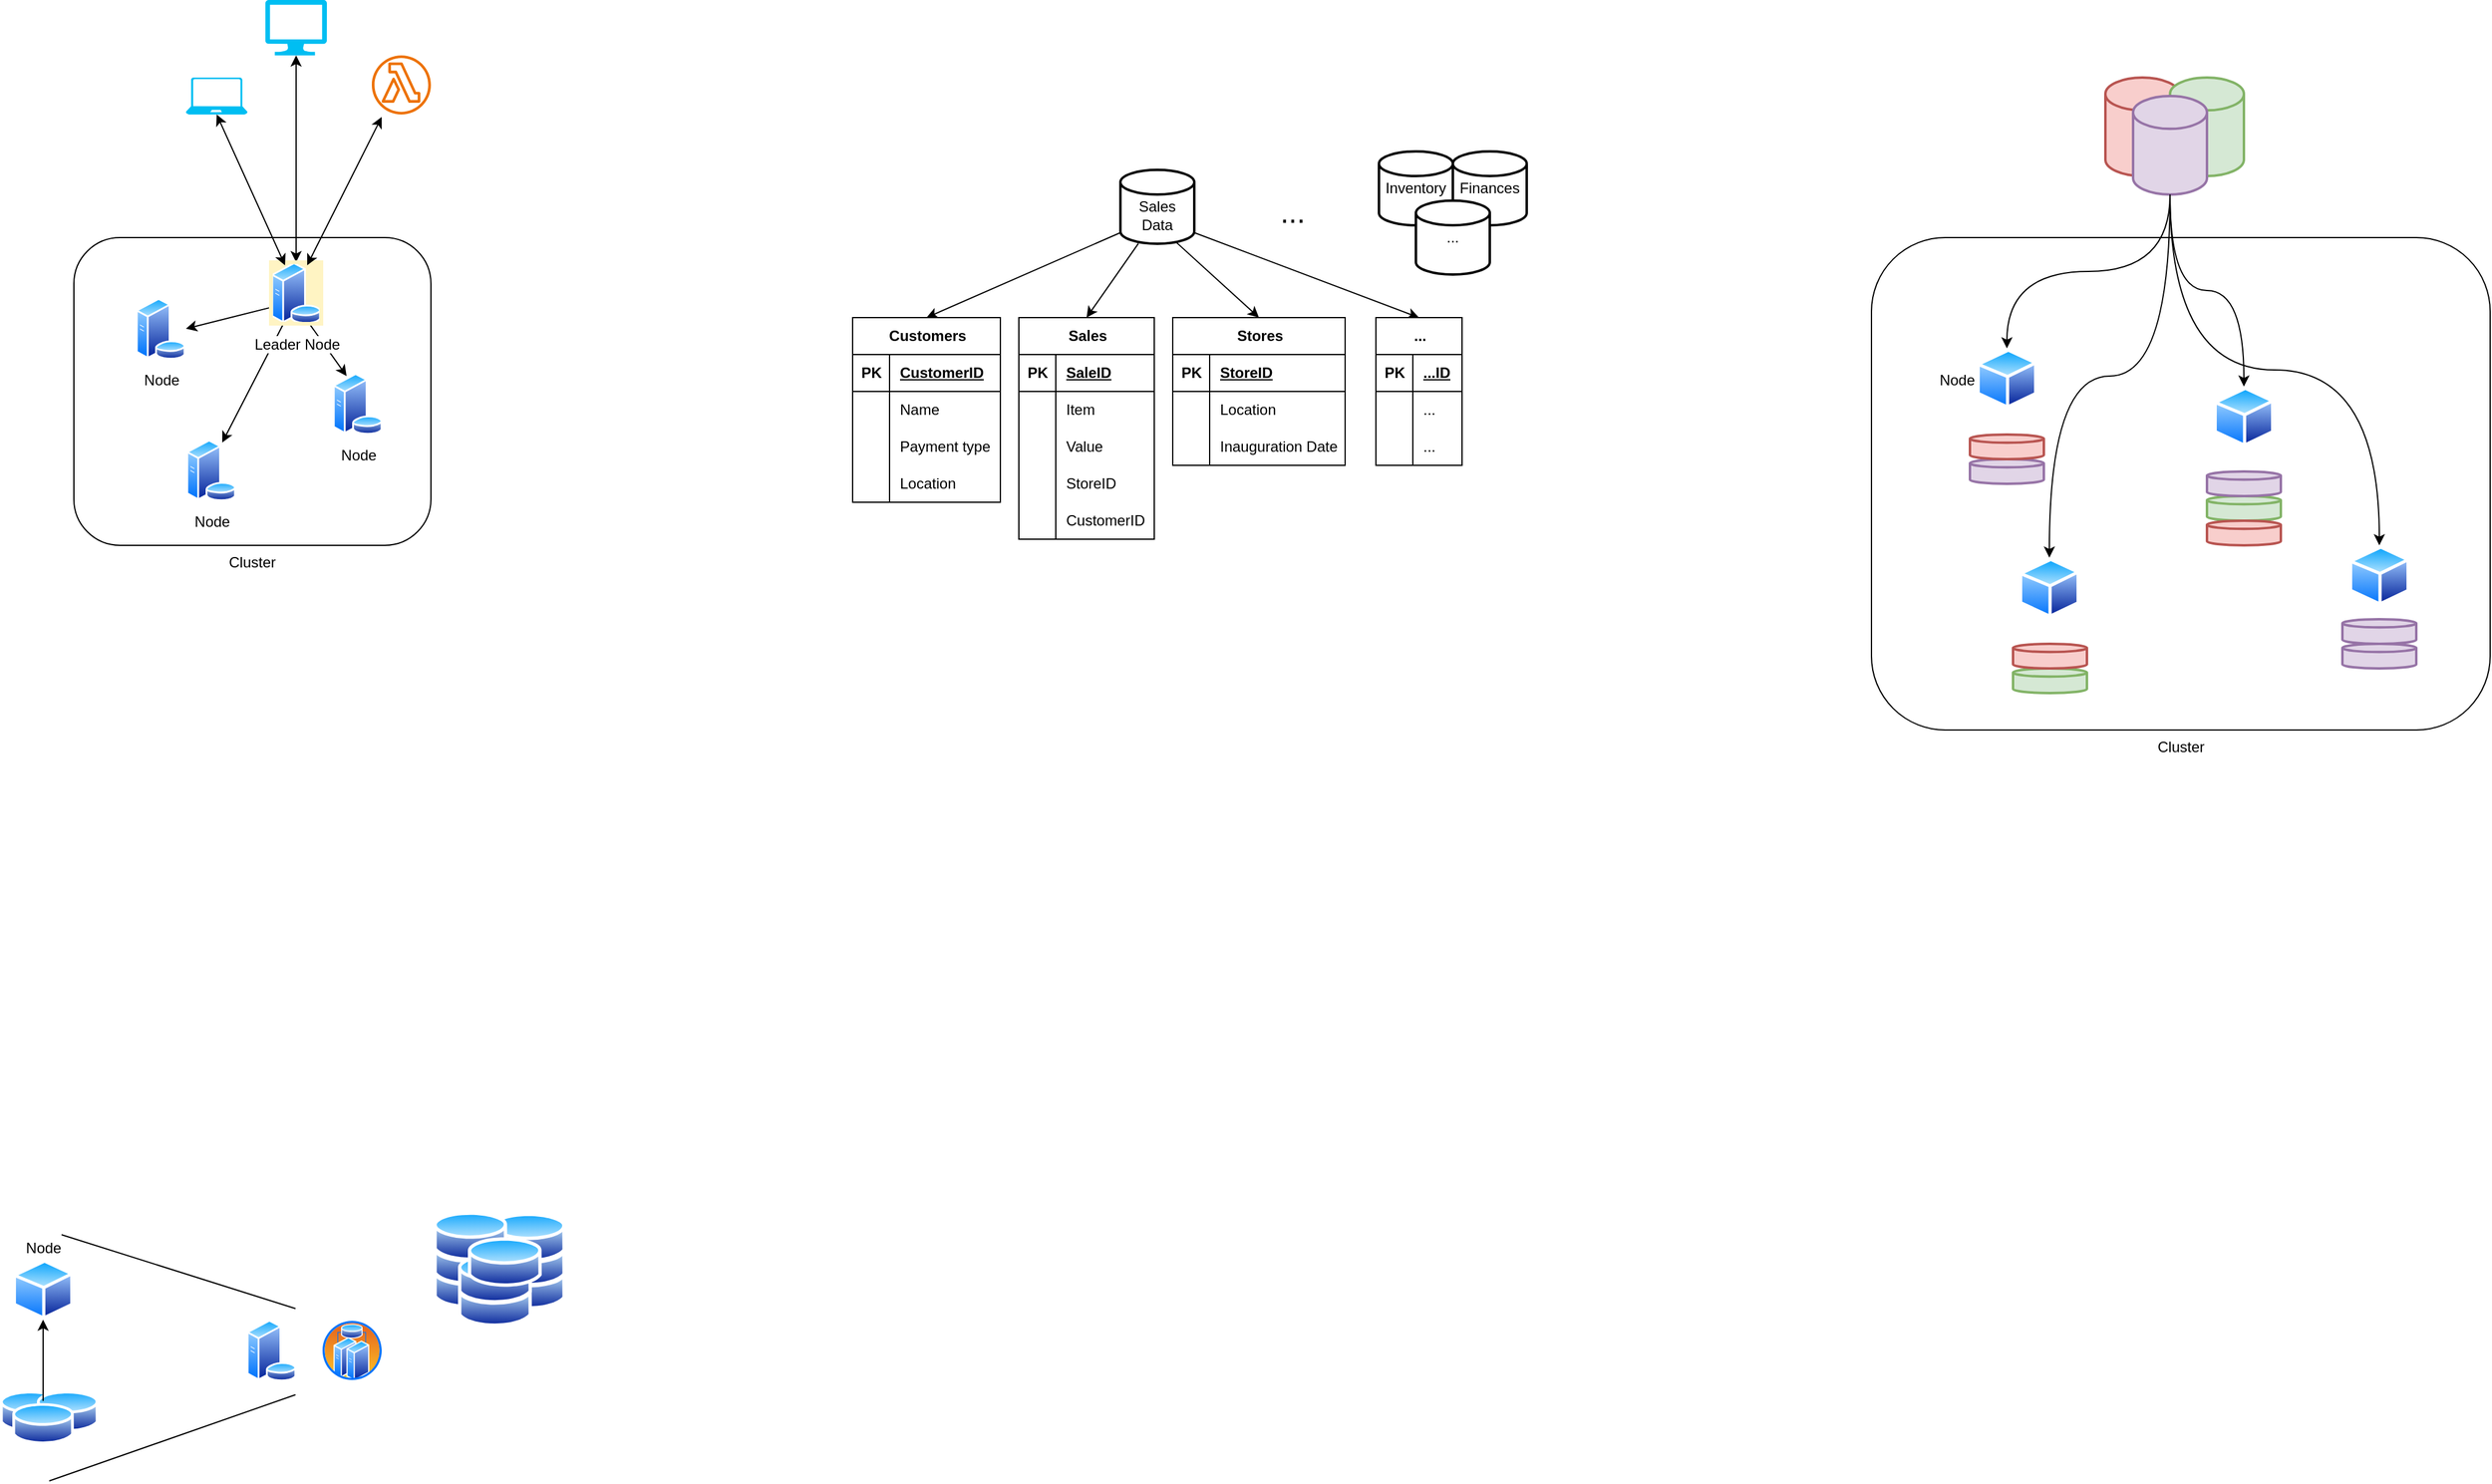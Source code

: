 <mxfile version="26.1.1">
  <diagram name="Page-1" id="fePkgZaWmkV2_UUNthlM">
    <mxGraphModel dx="1648" dy="838" grid="1" gridSize="10" guides="1" tooltips="1" connect="1" arrows="1" fold="1" page="1" pageScale="1" pageWidth="827" pageHeight="1169" math="0" shadow="0">
      <root>
        <mxCell id="0" />
        <mxCell id="1" parent="0" />
        <mxCell id="1GwevCP6RhUtGkenDWu2-2" value="Cluster" style="rounded=1;whiteSpace=wrap;html=1;align=center;labelPosition=center;verticalLabelPosition=bottom;verticalAlign=top;" parent="1" vertex="1">
          <mxGeometry x="80" y="310" width="290" height="250" as="geometry" />
        </mxCell>
        <mxCell id="1GwevCP6RhUtGkenDWu2-3" value="" style="image;aspect=fixed;perimeter=ellipsePerimeter;html=1;align=center;shadow=0;dashed=0;spacingTop=3;image=img/lib/active_directory/database_server.svg;" parent="1" vertex="1">
          <mxGeometry x="220" y="1189" width="41" height="50" as="geometry" />
        </mxCell>
        <mxCell id="1GwevCP6RhUtGkenDWu2-5" value="" style="image;aspect=fixed;perimeter=ellipsePerimeter;html=1;align=center;shadow=0;dashed=0;spacingTop=3;image=img/lib/active_directory/cluster_server.svg;" parent="1" vertex="1">
          <mxGeometry x="281" y="1189" width="50" height="50" as="geometry" />
        </mxCell>
        <mxCell id="1GwevCP6RhUtGkenDWu2-6" value="Node" style="image;aspect=fixed;perimeter=ellipsePerimeter;html=1;align=center;shadow=0;dashed=0;spacingTop=3;image=img/lib/active_directory/generic_node.svg;labelPosition=center;verticalLabelPosition=top;verticalAlign=bottom;" parent="1" vertex="1">
          <mxGeometry x="30" y="1140" width="50" height="49" as="geometry" />
        </mxCell>
        <mxCell id="1GwevCP6RhUtGkenDWu2-14" value="" style="group" parent="1" vertex="1" connectable="0">
          <mxGeometry x="20" y="1245" width="80" height="47" as="geometry" />
        </mxCell>
        <mxCell id="1GwevCP6RhUtGkenDWu2-10" value="" style="image;aspect=fixed;perimeter=ellipsePerimeter;html=1;align=center;shadow=0;dashed=0;spacingTop=3;image=img/lib/active_directory/database.svg;" parent="1GwevCP6RhUtGkenDWu2-14" vertex="1">
          <mxGeometry width="50" height="37" as="geometry" />
        </mxCell>
        <mxCell id="1GwevCP6RhUtGkenDWu2-12" value="" style="image;aspect=fixed;perimeter=ellipsePerimeter;html=1;align=center;shadow=0;dashed=0;spacingTop=3;image=img/lib/active_directory/database.svg;" parent="1GwevCP6RhUtGkenDWu2-14" vertex="1">
          <mxGeometry x="30" width="50" height="37" as="geometry" />
        </mxCell>
        <mxCell id="1GwevCP6RhUtGkenDWu2-11" value="" style="image;aspect=fixed;perimeter=ellipsePerimeter;html=1;align=center;shadow=0;dashed=0;spacingTop=3;image=img/lib/active_directory/database.svg;" parent="1GwevCP6RhUtGkenDWu2-14" vertex="1">
          <mxGeometry x="10" y="10" width="50" height="37" as="geometry" />
        </mxCell>
        <mxCell id="1GwevCP6RhUtGkenDWu2-18" style="edgeStyle=orthogonalEdgeStyle;rounded=0;orthogonalLoop=1;jettySize=auto;html=1;exitX=0.5;exitY=0;exitDx=0;exitDy=0;entryX=0.5;entryY=1;entryDx=0;entryDy=0;" parent="1" source="1GwevCP6RhUtGkenDWu2-11" target="1GwevCP6RhUtGkenDWu2-6" edge="1">
          <mxGeometry relative="1" as="geometry" />
        </mxCell>
        <mxCell id="1GwevCP6RhUtGkenDWu2-22" value="" style="endArrow=none;html=1;rounded=0;" parent="1" edge="1">
          <mxGeometry width="50" height="50" relative="1" as="geometry">
            <mxPoint x="60" y="1320" as="sourcePoint" />
            <mxPoint x="260" y="1250" as="targetPoint" />
          </mxGeometry>
        </mxCell>
        <mxCell id="1GwevCP6RhUtGkenDWu2-23" value="" style="endArrow=none;html=1;rounded=0;" parent="1" edge="1">
          <mxGeometry width="50" height="50" relative="1" as="geometry">
            <mxPoint x="70" y="1120" as="sourcePoint" />
            <mxPoint x="260" y="1180" as="targetPoint" />
          </mxGeometry>
        </mxCell>
        <mxCell id="1GwevCP6RhUtGkenDWu2-24" value="Node" style="image;aspect=fixed;perimeter=ellipsePerimeter;html=1;align=center;shadow=0;dashed=0;spacingTop=3;image=img/lib/active_directory/database_server.svg;" parent="1" vertex="1">
          <mxGeometry x="130" y="359" width="41" height="50" as="geometry" />
        </mxCell>
        <mxCell id="1GwevCP6RhUtGkenDWu2-25" value="Node" style="image;aspect=fixed;perimeter=ellipsePerimeter;html=1;align=center;shadow=0;dashed=0;spacingTop=3;image=img/lib/active_directory/database_server.svg;" parent="1" vertex="1">
          <mxGeometry x="171" y="474" width="41" height="50" as="geometry" />
        </mxCell>
        <mxCell id="1GwevCP6RhUtGkenDWu2-26" value="Node" style="image;aspect=fixed;perimeter=ellipsePerimeter;html=1;align=center;shadow=0;dashed=0;spacingTop=3;image=img/lib/active_directory/database_server.svg;" parent="1" vertex="1">
          <mxGeometry x="290" y="420" width="41" height="50" as="geometry" />
        </mxCell>
        <mxCell id="1GwevCP6RhUtGkenDWu2-27" value="" style="endArrow=classic;startArrow=classic;html=1;rounded=0;exitX=0.5;exitY=0;exitDx=0;exitDy=0;fillColor=#f8cecc;strokeColor=default;strokeWidth=1;entryX=0.5;entryY=1;entryDx=0;entryDy=0;entryPerimeter=0;" parent="1" source="1GwevCP6RhUtGkenDWu2-28" edge="1" target="t-iEIm-53DTjFRoMse5Y-1">
          <mxGeometry width="50" height="50" relative="1" as="geometry">
            <mxPoint x="265.5" y="270" as="sourcePoint" />
            <mxPoint x="261" y="210" as="targetPoint" />
          </mxGeometry>
        </mxCell>
        <mxCell id="t-iEIm-53DTjFRoMse5Y-6" style="rounded=0;orthogonalLoop=1;jettySize=auto;html=1;exitX=0;exitY=0.75;exitDx=0;exitDy=0;entryX=1;entryY=0.5;entryDx=0;entryDy=0;" edge="1" parent="1" source="1GwevCP6RhUtGkenDWu2-28" target="1GwevCP6RhUtGkenDWu2-24">
          <mxGeometry relative="1" as="geometry" />
        </mxCell>
        <mxCell id="t-iEIm-53DTjFRoMse5Y-7" style="rounded=0;orthogonalLoop=1;jettySize=auto;html=1;exitX=0.25;exitY=1;exitDx=0;exitDy=0;entryX=0.75;entryY=0;entryDx=0;entryDy=0;" edge="1" parent="1" source="1GwevCP6RhUtGkenDWu2-28" target="1GwevCP6RhUtGkenDWu2-25">
          <mxGeometry relative="1" as="geometry" />
        </mxCell>
        <mxCell id="t-iEIm-53DTjFRoMse5Y-8" style="rounded=0;orthogonalLoop=1;jettySize=auto;html=1;exitX=0.75;exitY=1;exitDx=0;exitDy=0;entryX=0.25;entryY=0;entryDx=0;entryDy=0;" edge="1" parent="1" source="1GwevCP6RhUtGkenDWu2-28" target="1GwevCP6RhUtGkenDWu2-26">
          <mxGeometry relative="1" as="geometry" />
        </mxCell>
        <mxCell id="1GwevCP6RhUtGkenDWu2-28" value="Leader Node" style="image;aspect=fixed;perimeter=ellipsePerimeter;html=1;align=center;shadow=0;dashed=0;spacingTop=3;image=img/lib/active_directory/database_server.svg;fillColor=#f8cecc;strokeColor=default;strokeWidth=3;imageBackground=#FFF4C3;imageBorder=light-dark(#FFF4C3,#EDEDED);" parent="1" vertex="1">
          <mxGeometry x="240" y="330" width="41" height="50" as="geometry" />
        </mxCell>
        <mxCell id="t-iEIm-53DTjFRoMse5Y-1" value="" style="verticalLabelPosition=bottom;html=1;verticalAlign=top;align=center;strokeColor=none;fillColor=#00BEF2;shape=mxgraph.azure.computer;pointerEvents=1;" vertex="1" parent="1">
          <mxGeometry x="235.5" y="117" width="50" height="45" as="geometry" />
        </mxCell>
        <mxCell id="t-iEIm-53DTjFRoMse5Y-2" value="" style="verticalLabelPosition=bottom;html=1;verticalAlign=top;align=center;strokeColor=none;fillColor=#00BEF2;shape=mxgraph.azure.laptop;pointerEvents=1;" vertex="1" parent="1">
          <mxGeometry x="171" y="180" width="50" height="30" as="geometry" />
        </mxCell>
        <mxCell id="t-iEIm-53DTjFRoMse5Y-3" value="" style="sketch=0;outlineConnect=0;fontColor=#232F3E;gradientColor=none;fillColor=#ED7100;strokeColor=none;dashed=0;verticalLabelPosition=bottom;verticalAlign=top;align=center;html=1;fontSize=12;fontStyle=0;aspect=fixed;pointerEvents=1;shape=mxgraph.aws4.lambda_function;" vertex="1" parent="1">
          <mxGeometry x="322" y="162" width="48" height="48" as="geometry" />
        </mxCell>
        <mxCell id="t-iEIm-53DTjFRoMse5Y-4" value="" style="endArrow=classic;startArrow=classic;html=1;rounded=0;exitX=0.75;exitY=0;exitDx=0;exitDy=0;fillColor=#f8cecc;strokeColor=default;strokeWidth=1;entryX=0.167;entryY=1.042;entryDx=0;entryDy=0;entryPerimeter=0;" edge="1" parent="1" source="1GwevCP6RhUtGkenDWu2-28" target="t-iEIm-53DTjFRoMse5Y-3">
          <mxGeometry width="50" height="50" relative="1" as="geometry">
            <mxPoint x="271" y="340" as="sourcePoint" />
            <mxPoint x="271" y="220" as="targetPoint" />
          </mxGeometry>
        </mxCell>
        <mxCell id="t-iEIm-53DTjFRoMse5Y-5" value="" style="endArrow=classic;startArrow=classic;html=1;rounded=0;exitX=0.25;exitY=0;exitDx=0;exitDy=0;fillColor=#f8cecc;strokeColor=default;strokeWidth=1;entryX=0.5;entryY=1;entryDx=0;entryDy=0;entryPerimeter=0;" edge="1" parent="1" source="1GwevCP6RhUtGkenDWu2-28" target="t-iEIm-53DTjFRoMse5Y-2">
          <mxGeometry width="50" height="50" relative="1" as="geometry">
            <mxPoint x="171" y="331" as="sourcePoint" />
            <mxPoint x="232" y="210" as="targetPoint" />
          </mxGeometry>
        </mxCell>
        <mxCell id="t-iEIm-53DTjFRoMse5Y-9" value="Cluster" style="rounded=1;whiteSpace=wrap;html=1;align=center;labelPosition=center;verticalLabelPosition=bottom;verticalAlign=top;" vertex="1" parent="1">
          <mxGeometry x="1540" y="310" width="502.5" height="400" as="geometry" />
        </mxCell>
        <mxCell id="t-iEIm-53DTjFRoMse5Y-66" style="rounded=0;orthogonalLoop=1;jettySize=auto;html=1;exitX=0.243;exitY=0.997;exitDx=0;exitDy=0;exitPerimeter=0;entryX=0.5;entryY=0;entryDx=0;entryDy=0;" edge="1" parent="1" source="t-iEIm-53DTjFRoMse5Y-10" target="t-iEIm-53DTjFRoMse5Y-35">
          <mxGeometry relative="1" as="geometry" />
        </mxCell>
        <mxCell id="t-iEIm-53DTjFRoMse5Y-67" style="rounded=0;orthogonalLoop=1;jettySize=auto;html=1;exitX=0;exitY=0.85;exitDx=0;exitDy=0;exitPerimeter=0;entryX=0.5;entryY=0;entryDx=0;entryDy=0;" edge="1" parent="1" source="t-iEIm-53DTjFRoMse5Y-10" target="t-iEIm-53DTjFRoMse5Y-21">
          <mxGeometry relative="1" as="geometry" />
        </mxCell>
        <mxCell id="t-iEIm-53DTjFRoMse5Y-68" style="rounded=0;orthogonalLoop=1;jettySize=auto;html=1;exitX=0.749;exitY=0.974;exitDx=0;exitDy=0;exitPerimeter=0;entryX=0.5;entryY=0;entryDx=0;entryDy=0;" edge="1" parent="1" source="t-iEIm-53DTjFRoMse5Y-10" target="t-iEIm-53DTjFRoMse5Y-48">
          <mxGeometry relative="1" as="geometry" />
        </mxCell>
        <mxCell id="t-iEIm-53DTjFRoMse5Y-21" value="Customers" style="shape=table;startSize=30;container=1;collapsible=1;childLayout=tableLayout;fixedRows=1;rowLines=0;fontStyle=1;align=center;resizeLast=1;html=1;" vertex="1" parent="1">
          <mxGeometry x="712.5" y="375" width="120" height="150" as="geometry" />
        </mxCell>
        <mxCell id="t-iEIm-53DTjFRoMse5Y-22" value="" style="shape=tableRow;horizontal=0;startSize=0;swimlaneHead=0;swimlaneBody=0;fillColor=none;collapsible=0;dropTarget=0;points=[[0,0.5],[1,0.5]];portConstraint=eastwest;top=0;left=0;right=0;bottom=1;" vertex="1" parent="t-iEIm-53DTjFRoMse5Y-21">
          <mxGeometry y="30" width="120" height="30" as="geometry" />
        </mxCell>
        <mxCell id="t-iEIm-53DTjFRoMse5Y-23" value="PK" style="shape=partialRectangle;connectable=0;fillColor=none;top=0;left=0;bottom=0;right=0;fontStyle=1;overflow=hidden;whiteSpace=wrap;html=1;" vertex="1" parent="t-iEIm-53DTjFRoMse5Y-22">
          <mxGeometry width="30" height="30" as="geometry">
            <mxRectangle width="30" height="30" as="alternateBounds" />
          </mxGeometry>
        </mxCell>
        <mxCell id="t-iEIm-53DTjFRoMse5Y-24" value="CustomerID" style="shape=partialRectangle;connectable=0;fillColor=none;top=0;left=0;bottom=0;right=0;align=left;spacingLeft=6;fontStyle=5;overflow=hidden;whiteSpace=wrap;html=1;" vertex="1" parent="t-iEIm-53DTjFRoMse5Y-22">
          <mxGeometry x="30" width="90" height="30" as="geometry">
            <mxRectangle width="90" height="30" as="alternateBounds" />
          </mxGeometry>
        </mxCell>
        <mxCell id="t-iEIm-53DTjFRoMse5Y-25" value="" style="shape=tableRow;horizontal=0;startSize=0;swimlaneHead=0;swimlaneBody=0;fillColor=none;collapsible=0;dropTarget=0;points=[[0,0.5],[1,0.5]];portConstraint=eastwest;top=0;left=0;right=0;bottom=0;" vertex="1" parent="t-iEIm-53DTjFRoMse5Y-21">
          <mxGeometry y="60" width="120" height="30" as="geometry" />
        </mxCell>
        <mxCell id="t-iEIm-53DTjFRoMse5Y-26" value="" style="shape=partialRectangle;connectable=0;fillColor=none;top=0;left=0;bottom=0;right=0;editable=1;overflow=hidden;whiteSpace=wrap;html=1;" vertex="1" parent="t-iEIm-53DTjFRoMse5Y-25">
          <mxGeometry width="30" height="30" as="geometry">
            <mxRectangle width="30" height="30" as="alternateBounds" />
          </mxGeometry>
        </mxCell>
        <mxCell id="t-iEIm-53DTjFRoMse5Y-27" value="Name" style="shape=partialRectangle;connectable=0;fillColor=none;top=0;left=0;bottom=0;right=0;align=left;spacingLeft=6;overflow=hidden;whiteSpace=wrap;html=1;" vertex="1" parent="t-iEIm-53DTjFRoMse5Y-25">
          <mxGeometry x="30" width="90" height="30" as="geometry">
            <mxRectangle width="90" height="30" as="alternateBounds" />
          </mxGeometry>
        </mxCell>
        <mxCell id="t-iEIm-53DTjFRoMse5Y-28" value="" style="shape=tableRow;horizontal=0;startSize=0;swimlaneHead=0;swimlaneBody=0;fillColor=none;collapsible=0;dropTarget=0;points=[[0,0.5],[1,0.5]];portConstraint=eastwest;top=0;left=0;right=0;bottom=0;" vertex="1" parent="t-iEIm-53DTjFRoMse5Y-21">
          <mxGeometry y="90" width="120" height="30" as="geometry" />
        </mxCell>
        <mxCell id="t-iEIm-53DTjFRoMse5Y-29" value="" style="shape=partialRectangle;connectable=0;fillColor=none;top=0;left=0;bottom=0;right=0;editable=1;overflow=hidden;whiteSpace=wrap;html=1;" vertex="1" parent="t-iEIm-53DTjFRoMse5Y-28">
          <mxGeometry width="30" height="30" as="geometry">
            <mxRectangle width="30" height="30" as="alternateBounds" />
          </mxGeometry>
        </mxCell>
        <mxCell id="t-iEIm-53DTjFRoMse5Y-30" value="Payment type" style="shape=partialRectangle;connectable=0;fillColor=none;top=0;left=0;bottom=0;right=0;align=left;spacingLeft=6;overflow=hidden;whiteSpace=wrap;html=1;" vertex="1" parent="t-iEIm-53DTjFRoMse5Y-28">
          <mxGeometry x="30" width="90" height="30" as="geometry">
            <mxRectangle width="90" height="30" as="alternateBounds" />
          </mxGeometry>
        </mxCell>
        <mxCell id="t-iEIm-53DTjFRoMse5Y-31" value="" style="shape=tableRow;horizontal=0;startSize=0;swimlaneHead=0;swimlaneBody=0;fillColor=none;collapsible=0;dropTarget=0;points=[[0,0.5],[1,0.5]];portConstraint=eastwest;top=0;left=0;right=0;bottom=0;" vertex="1" parent="t-iEIm-53DTjFRoMse5Y-21">
          <mxGeometry y="120" width="120" height="30" as="geometry" />
        </mxCell>
        <mxCell id="t-iEIm-53DTjFRoMse5Y-32" value="" style="shape=partialRectangle;connectable=0;fillColor=none;top=0;left=0;bottom=0;right=0;editable=1;overflow=hidden;whiteSpace=wrap;html=1;" vertex="1" parent="t-iEIm-53DTjFRoMse5Y-31">
          <mxGeometry width="30" height="30" as="geometry">
            <mxRectangle width="30" height="30" as="alternateBounds" />
          </mxGeometry>
        </mxCell>
        <mxCell id="t-iEIm-53DTjFRoMse5Y-33" value="Location" style="shape=partialRectangle;connectable=0;fillColor=none;top=0;left=0;bottom=0;right=0;align=left;spacingLeft=6;overflow=hidden;whiteSpace=wrap;html=1;" vertex="1" parent="t-iEIm-53DTjFRoMse5Y-31">
          <mxGeometry x="30" width="90" height="30" as="geometry">
            <mxRectangle width="90" height="30" as="alternateBounds" />
          </mxGeometry>
        </mxCell>
        <mxCell id="t-iEIm-53DTjFRoMse5Y-35" value="Sales" style="shape=table;startSize=30;container=1;collapsible=1;childLayout=tableLayout;fixedRows=1;rowLines=0;fontStyle=1;align=center;resizeLast=1;html=1;" vertex="1" parent="1">
          <mxGeometry x="847.5" y="375" width="110" height="180" as="geometry" />
        </mxCell>
        <mxCell id="t-iEIm-53DTjFRoMse5Y-36" value="" style="shape=tableRow;horizontal=0;startSize=0;swimlaneHead=0;swimlaneBody=0;fillColor=none;collapsible=0;dropTarget=0;points=[[0,0.5],[1,0.5]];portConstraint=eastwest;top=0;left=0;right=0;bottom=1;" vertex="1" parent="t-iEIm-53DTjFRoMse5Y-35">
          <mxGeometry y="30" width="110" height="30" as="geometry" />
        </mxCell>
        <mxCell id="t-iEIm-53DTjFRoMse5Y-37" value="PK" style="shape=partialRectangle;connectable=0;fillColor=none;top=0;left=0;bottom=0;right=0;fontStyle=1;overflow=hidden;whiteSpace=wrap;html=1;" vertex="1" parent="t-iEIm-53DTjFRoMse5Y-36">
          <mxGeometry width="30" height="30" as="geometry">
            <mxRectangle width="30" height="30" as="alternateBounds" />
          </mxGeometry>
        </mxCell>
        <mxCell id="t-iEIm-53DTjFRoMse5Y-38" value="SaleID" style="shape=partialRectangle;connectable=0;fillColor=none;top=0;left=0;bottom=0;right=0;align=left;spacingLeft=6;fontStyle=5;overflow=hidden;whiteSpace=wrap;html=1;" vertex="1" parent="t-iEIm-53DTjFRoMse5Y-36">
          <mxGeometry x="30" width="80" height="30" as="geometry">
            <mxRectangle width="80" height="30" as="alternateBounds" />
          </mxGeometry>
        </mxCell>
        <mxCell id="t-iEIm-53DTjFRoMse5Y-39" value="" style="shape=tableRow;horizontal=0;startSize=0;swimlaneHead=0;swimlaneBody=0;fillColor=none;collapsible=0;dropTarget=0;points=[[0,0.5],[1,0.5]];portConstraint=eastwest;top=0;left=0;right=0;bottom=0;" vertex="1" parent="t-iEIm-53DTjFRoMse5Y-35">
          <mxGeometry y="60" width="110" height="30" as="geometry" />
        </mxCell>
        <mxCell id="t-iEIm-53DTjFRoMse5Y-40" value="" style="shape=partialRectangle;connectable=0;fillColor=none;top=0;left=0;bottom=0;right=0;editable=1;overflow=hidden;whiteSpace=wrap;html=1;" vertex="1" parent="t-iEIm-53DTjFRoMse5Y-39">
          <mxGeometry width="30" height="30" as="geometry">
            <mxRectangle width="30" height="30" as="alternateBounds" />
          </mxGeometry>
        </mxCell>
        <mxCell id="t-iEIm-53DTjFRoMse5Y-41" value="Item" style="shape=partialRectangle;connectable=0;fillColor=none;top=0;left=0;bottom=0;right=0;align=left;spacingLeft=6;overflow=hidden;whiteSpace=wrap;html=1;" vertex="1" parent="t-iEIm-53DTjFRoMse5Y-39">
          <mxGeometry x="30" width="80" height="30" as="geometry">
            <mxRectangle width="80" height="30" as="alternateBounds" />
          </mxGeometry>
        </mxCell>
        <mxCell id="t-iEIm-53DTjFRoMse5Y-42" value="" style="shape=tableRow;horizontal=0;startSize=0;swimlaneHead=0;swimlaneBody=0;fillColor=none;collapsible=0;dropTarget=0;points=[[0,0.5],[1,0.5]];portConstraint=eastwest;top=0;left=0;right=0;bottom=0;" vertex="1" parent="t-iEIm-53DTjFRoMse5Y-35">
          <mxGeometry y="90" width="110" height="30" as="geometry" />
        </mxCell>
        <mxCell id="t-iEIm-53DTjFRoMse5Y-43" value="" style="shape=partialRectangle;connectable=0;fillColor=none;top=0;left=0;bottom=0;right=0;editable=1;overflow=hidden;whiteSpace=wrap;html=1;" vertex="1" parent="t-iEIm-53DTjFRoMse5Y-42">
          <mxGeometry width="30" height="30" as="geometry">
            <mxRectangle width="30" height="30" as="alternateBounds" />
          </mxGeometry>
        </mxCell>
        <mxCell id="t-iEIm-53DTjFRoMse5Y-44" value="Value" style="shape=partialRectangle;connectable=0;fillColor=none;top=0;left=0;bottom=0;right=0;align=left;spacingLeft=6;overflow=hidden;whiteSpace=wrap;html=1;" vertex="1" parent="t-iEIm-53DTjFRoMse5Y-42">
          <mxGeometry x="30" width="80" height="30" as="geometry">
            <mxRectangle width="80" height="30" as="alternateBounds" />
          </mxGeometry>
        </mxCell>
        <mxCell id="t-iEIm-53DTjFRoMse5Y-45" value="" style="shape=tableRow;horizontal=0;startSize=0;swimlaneHead=0;swimlaneBody=0;fillColor=none;collapsible=0;dropTarget=0;points=[[0,0.5],[1,0.5]];portConstraint=eastwest;top=0;left=0;right=0;bottom=0;" vertex="1" parent="t-iEIm-53DTjFRoMse5Y-35">
          <mxGeometry y="120" width="110" height="30" as="geometry" />
        </mxCell>
        <mxCell id="t-iEIm-53DTjFRoMse5Y-46" value="" style="shape=partialRectangle;connectable=0;fillColor=none;top=0;left=0;bottom=0;right=0;editable=1;overflow=hidden;whiteSpace=wrap;html=1;" vertex="1" parent="t-iEIm-53DTjFRoMse5Y-45">
          <mxGeometry width="30" height="30" as="geometry">
            <mxRectangle width="30" height="30" as="alternateBounds" />
          </mxGeometry>
        </mxCell>
        <mxCell id="t-iEIm-53DTjFRoMse5Y-47" value="StoreID" style="shape=partialRectangle;connectable=0;fillColor=none;top=0;left=0;bottom=0;right=0;align=left;spacingLeft=6;overflow=hidden;whiteSpace=wrap;html=1;" vertex="1" parent="t-iEIm-53DTjFRoMse5Y-45">
          <mxGeometry x="30" width="80" height="30" as="geometry">
            <mxRectangle width="80" height="30" as="alternateBounds" />
          </mxGeometry>
        </mxCell>
        <mxCell id="t-iEIm-53DTjFRoMse5Y-61" value="" style="shape=tableRow;horizontal=0;startSize=0;swimlaneHead=0;swimlaneBody=0;fillColor=none;collapsible=0;dropTarget=0;points=[[0,0.5],[1,0.5]];portConstraint=eastwest;top=0;left=0;right=0;bottom=0;" vertex="1" parent="t-iEIm-53DTjFRoMse5Y-35">
          <mxGeometry y="150" width="110" height="30" as="geometry" />
        </mxCell>
        <mxCell id="t-iEIm-53DTjFRoMse5Y-62" value="" style="shape=partialRectangle;connectable=0;fillColor=none;top=0;left=0;bottom=0;right=0;editable=1;overflow=hidden;whiteSpace=wrap;html=1;" vertex="1" parent="t-iEIm-53DTjFRoMse5Y-61">
          <mxGeometry width="30" height="30" as="geometry">
            <mxRectangle width="30" height="30" as="alternateBounds" />
          </mxGeometry>
        </mxCell>
        <mxCell id="t-iEIm-53DTjFRoMse5Y-63" value="CustomerID" style="shape=partialRectangle;connectable=0;fillColor=none;top=0;left=0;bottom=0;right=0;align=left;spacingLeft=6;overflow=hidden;whiteSpace=wrap;html=1;" vertex="1" parent="t-iEIm-53DTjFRoMse5Y-61">
          <mxGeometry x="30" width="80" height="30" as="geometry">
            <mxRectangle width="80" height="30" as="alternateBounds" />
          </mxGeometry>
        </mxCell>
        <mxCell id="t-iEIm-53DTjFRoMse5Y-48" value="Stores" style="shape=table;startSize=30;container=1;collapsible=1;childLayout=tableLayout;fixedRows=1;rowLines=0;fontStyle=1;align=center;resizeLast=1;html=1;" vertex="1" parent="1">
          <mxGeometry x="972.5" y="375" width="140" height="120" as="geometry" />
        </mxCell>
        <mxCell id="t-iEIm-53DTjFRoMse5Y-49" value="" style="shape=tableRow;horizontal=0;startSize=0;swimlaneHead=0;swimlaneBody=0;fillColor=none;collapsible=0;dropTarget=0;points=[[0,0.5],[1,0.5]];portConstraint=eastwest;top=0;left=0;right=0;bottom=1;" vertex="1" parent="t-iEIm-53DTjFRoMse5Y-48">
          <mxGeometry y="30" width="140" height="30" as="geometry" />
        </mxCell>
        <mxCell id="t-iEIm-53DTjFRoMse5Y-50" value="PK" style="shape=partialRectangle;connectable=0;fillColor=none;top=0;left=0;bottom=0;right=0;fontStyle=1;overflow=hidden;whiteSpace=wrap;html=1;" vertex="1" parent="t-iEIm-53DTjFRoMse5Y-49">
          <mxGeometry width="30" height="30" as="geometry">
            <mxRectangle width="30" height="30" as="alternateBounds" />
          </mxGeometry>
        </mxCell>
        <mxCell id="t-iEIm-53DTjFRoMse5Y-51" value="StoreID" style="shape=partialRectangle;connectable=0;fillColor=none;top=0;left=0;bottom=0;right=0;align=left;spacingLeft=6;fontStyle=5;overflow=hidden;whiteSpace=wrap;html=1;" vertex="1" parent="t-iEIm-53DTjFRoMse5Y-49">
          <mxGeometry x="30" width="110" height="30" as="geometry">
            <mxRectangle width="110" height="30" as="alternateBounds" />
          </mxGeometry>
        </mxCell>
        <mxCell id="t-iEIm-53DTjFRoMse5Y-52" value="" style="shape=tableRow;horizontal=0;startSize=0;swimlaneHead=0;swimlaneBody=0;fillColor=none;collapsible=0;dropTarget=0;points=[[0,0.5],[1,0.5]];portConstraint=eastwest;top=0;left=0;right=0;bottom=0;" vertex="1" parent="t-iEIm-53DTjFRoMse5Y-48">
          <mxGeometry y="60" width="140" height="30" as="geometry" />
        </mxCell>
        <mxCell id="t-iEIm-53DTjFRoMse5Y-53" value="" style="shape=partialRectangle;connectable=0;fillColor=none;top=0;left=0;bottom=0;right=0;editable=1;overflow=hidden;whiteSpace=wrap;html=1;" vertex="1" parent="t-iEIm-53DTjFRoMse5Y-52">
          <mxGeometry width="30" height="30" as="geometry">
            <mxRectangle width="30" height="30" as="alternateBounds" />
          </mxGeometry>
        </mxCell>
        <mxCell id="t-iEIm-53DTjFRoMse5Y-54" value="Location" style="shape=partialRectangle;connectable=0;fillColor=none;top=0;left=0;bottom=0;right=0;align=left;spacingLeft=6;overflow=hidden;whiteSpace=wrap;html=1;" vertex="1" parent="t-iEIm-53DTjFRoMse5Y-52">
          <mxGeometry x="30" width="110" height="30" as="geometry">
            <mxRectangle width="110" height="30" as="alternateBounds" />
          </mxGeometry>
        </mxCell>
        <mxCell id="t-iEIm-53DTjFRoMse5Y-55" value="" style="shape=tableRow;horizontal=0;startSize=0;swimlaneHead=0;swimlaneBody=0;fillColor=none;collapsible=0;dropTarget=0;points=[[0,0.5],[1,0.5]];portConstraint=eastwest;top=0;left=0;right=0;bottom=0;" vertex="1" parent="t-iEIm-53DTjFRoMse5Y-48">
          <mxGeometry y="90" width="140" height="30" as="geometry" />
        </mxCell>
        <mxCell id="t-iEIm-53DTjFRoMse5Y-56" value="" style="shape=partialRectangle;connectable=0;fillColor=none;top=0;left=0;bottom=0;right=0;editable=1;overflow=hidden;whiteSpace=wrap;html=1;" vertex="1" parent="t-iEIm-53DTjFRoMse5Y-55">
          <mxGeometry width="30" height="30" as="geometry">
            <mxRectangle width="30" height="30" as="alternateBounds" />
          </mxGeometry>
        </mxCell>
        <mxCell id="t-iEIm-53DTjFRoMse5Y-57" value="Inauguration Date" style="shape=partialRectangle;connectable=0;fillColor=none;top=0;left=0;bottom=0;right=0;align=left;spacingLeft=6;overflow=hidden;whiteSpace=wrap;html=1;" vertex="1" parent="t-iEIm-53DTjFRoMse5Y-55">
          <mxGeometry x="30" width="110" height="30" as="geometry">
            <mxRectangle width="110" height="30" as="alternateBounds" />
          </mxGeometry>
        </mxCell>
        <mxCell id="t-iEIm-53DTjFRoMse5Y-65" value="Inventory" style="strokeWidth=2;html=1;shape=mxgraph.flowchart.database;whiteSpace=wrap;" vertex="1" parent="1">
          <mxGeometry x="1140" y="240" width="60" height="60" as="geometry" />
        </mxCell>
        <mxCell id="t-iEIm-53DTjFRoMse5Y-64" value="Finances" style="strokeWidth=2;html=1;shape=mxgraph.flowchart.database;whiteSpace=wrap;" vertex="1" parent="1">
          <mxGeometry x="1200" y="240" width="60" height="60" as="geometry" />
        </mxCell>
        <mxCell id="t-iEIm-53DTjFRoMse5Y-82" style="rounded=0;orthogonalLoop=1;jettySize=auto;html=1;exitX=1;exitY=0.85;exitDx=0;exitDy=0;exitPerimeter=0;entryX=0.5;entryY=0;entryDx=0;entryDy=0;" edge="1" parent="1" source="t-iEIm-53DTjFRoMse5Y-10" target="t-iEIm-53DTjFRoMse5Y-72">
          <mxGeometry relative="1" as="geometry" />
        </mxCell>
        <mxCell id="t-iEIm-53DTjFRoMse5Y-10" value="&lt;div&gt;&lt;br&gt;&lt;/div&gt;Sales Data" style="strokeWidth=2;html=1;shape=mxgraph.flowchart.database;whiteSpace=wrap;" vertex="1" parent="1">
          <mxGeometry x="930" y="255" width="60" height="60" as="geometry" />
        </mxCell>
        <mxCell id="t-iEIm-53DTjFRoMse5Y-69" value="..." style="strokeWidth=2;html=1;shape=mxgraph.flowchart.database;whiteSpace=wrap;" vertex="1" parent="1">
          <mxGeometry x="1170" y="280" width="60" height="60" as="geometry" />
        </mxCell>
        <mxCell id="t-iEIm-53DTjFRoMse5Y-70" value="..." style="text;html=1;align=center;verticalAlign=middle;whiteSpace=wrap;rounded=0;fontSize=24;" vertex="1" parent="1">
          <mxGeometry x="1040" y="275" width="60" height="30" as="geometry" />
        </mxCell>
        <mxCell id="t-iEIm-53DTjFRoMse5Y-72" value="..." style="shape=table;startSize=30;container=1;collapsible=1;childLayout=tableLayout;fixedRows=1;rowLines=0;fontStyle=1;align=center;resizeLast=1;html=1;" vertex="1" parent="1">
          <mxGeometry x="1137.5" y="375" width="70" height="120" as="geometry" />
        </mxCell>
        <mxCell id="t-iEIm-53DTjFRoMse5Y-73" value="" style="shape=tableRow;horizontal=0;startSize=0;swimlaneHead=0;swimlaneBody=0;fillColor=none;collapsible=0;dropTarget=0;points=[[0,0.5],[1,0.5]];portConstraint=eastwest;top=0;left=0;right=0;bottom=1;" vertex="1" parent="t-iEIm-53DTjFRoMse5Y-72">
          <mxGeometry y="30" width="70" height="30" as="geometry" />
        </mxCell>
        <mxCell id="t-iEIm-53DTjFRoMse5Y-74" value="PK" style="shape=partialRectangle;connectable=0;fillColor=none;top=0;left=0;bottom=0;right=0;fontStyle=1;overflow=hidden;whiteSpace=wrap;html=1;" vertex="1" parent="t-iEIm-53DTjFRoMse5Y-73">
          <mxGeometry width="30" height="30" as="geometry">
            <mxRectangle width="30" height="30" as="alternateBounds" />
          </mxGeometry>
        </mxCell>
        <mxCell id="t-iEIm-53DTjFRoMse5Y-75" value="...ID" style="shape=partialRectangle;connectable=0;fillColor=none;top=0;left=0;bottom=0;right=0;align=left;spacingLeft=6;fontStyle=5;overflow=hidden;whiteSpace=wrap;html=1;" vertex="1" parent="t-iEIm-53DTjFRoMse5Y-73">
          <mxGeometry x="30" width="40" height="30" as="geometry">
            <mxRectangle width="40" height="30" as="alternateBounds" />
          </mxGeometry>
        </mxCell>
        <mxCell id="t-iEIm-53DTjFRoMse5Y-76" value="" style="shape=tableRow;horizontal=0;startSize=0;swimlaneHead=0;swimlaneBody=0;fillColor=none;collapsible=0;dropTarget=0;points=[[0,0.5],[1,0.5]];portConstraint=eastwest;top=0;left=0;right=0;bottom=0;" vertex="1" parent="t-iEIm-53DTjFRoMse5Y-72">
          <mxGeometry y="60" width="70" height="30" as="geometry" />
        </mxCell>
        <mxCell id="t-iEIm-53DTjFRoMse5Y-77" value="" style="shape=partialRectangle;connectable=0;fillColor=none;top=0;left=0;bottom=0;right=0;editable=1;overflow=hidden;whiteSpace=wrap;html=1;" vertex="1" parent="t-iEIm-53DTjFRoMse5Y-76">
          <mxGeometry width="30" height="30" as="geometry">
            <mxRectangle width="30" height="30" as="alternateBounds" />
          </mxGeometry>
        </mxCell>
        <mxCell id="t-iEIm-53DTjFRoMse5Y-78" value="..." style="shape=partialRectangle;connectable=0;fillColor=none;top=0;left=0;bottom=0;right=0;align=left;spacingLeft=6;overflow=hidden;whiteSpace=wrap;html=1;" vertex="1" parent="t-iEIm-53DTjFRoMse5Y-76">
          <mxGeometry x="30" width="40" height="30" as="geometry">
            <mxRectangle width="40" height="30" as="alternateBounds" />
          </mxGeometry>
        </mxCell>
        <mxCell id="t-iEIm-53DTjFRoMse5Y-79" value="" style="shape=tableRow;horizontal=0;startSize=0;swimlaneHead=0;swimlaneBody=0;fillColor=none;collapsible=0;dropTarget=0;points=[[0,0.5],[1,0.5]];portConstraint=eastwest;top=0;left=0;right=0;bottom=0;" vertex="1" parent="t-iEIm-53DTjFRoMse5Y-72">
          <mxGeometry y="90" width="70" height="30" as="geometry" />
        </mxCell>
        <mxCell id="t-iEIm-53DTjFRoMse5Y-80" value="" style="shape=partialRectangle;connectable=0;fillColor=none;top=0;left=0;bottom=0;right=0;editable=1;overflow=hidden;whiteSpace=wrap;html=1;" vertex="1" parent="t-iEIm-53DTjFRoMse5Y-79">
          <mxGeometry width="30" height="30" as="geometry">
            <mxRectangle width="30" height="30" as="alternateBounds" />
          </mxGeometry>
        </mxCell>
        <mxCell id="t-iEIm-53DTjFRoMse5Y-81" value="..." style="shape=partialRectangle;connectable=0;fillColor=none;top=0;left=0;bottom=0;right=0;align=left;spacingLeft=6;overflow=hidden;whiteSpace=wrap;html=1;" vertex="1" parent="t-iEIm-53DTjFRoMse5Y-79">
          <mxGeometry x="30" width="40" height="30" as="geometry">
            <mxRectangle width="40" height="30" as="alternateBounds" />
          </mxGeometry>
        </mxCell>
        <mxCell id="t-iEIm-53DTjFRoMse5Y-90" value="Node" style="image;aspect=fixed;perimeter=ellipsePerimeter;html=1;align=right;shadow=0;dashed=0;spacingTop=3;image=img/lib/active_directory/generic_node.svg;labelPosition=left;verticalLabelPosition=middle;verticalAlign=middle;" vertex="1" parent="1">
          <mxGeometry x="1625" y="400" width="50" height="49" as="geometry" />
        </mxCell>
        <mxCell id="t-iEIm-53DTjFRoMse5Y-111" value="" style="group" vertex="1" connectable="0" parent="1">
          <mxGeometry x="400" y="1100" width="79.5" height="97" as="geometry" />
        </mxCell>
        <mxCell id="t-iEIm-53DTjFRoMse5Y-103" value="" style="group" vertex="1" connectable="0" parent="t-iEIm-53DTjFRoMse5Y-111">
          <mxGeometry x="19.5" width="60" height="97.0" as="geometry" />
        </mxCell>
        <mxCell id="t-iEIm-53DTjFRoMse5Y-104" value="" style="image;aspect=fixed;perimeter=ellipsePerimeter;html=1;align=center;shadow=0;dashed=0;spacingTop=3;image=img/lib/active_directory/database.svg;" vertex="1" parent="t-iEIm-53DTjFRoMse5Y-103">
          <mxGeometry y="38.6" width="60" height="44.4" as="geometry" />
        </mxCell>
        <mxCell id="t-iEIm-53DTjFRoMse5Y-105" value="" style="image;aspect=fixed;perimeter=ellipsePerimeter;html=1;align=center;shadow=0;dashed=0;spacingTop=3;image=img/lib/active_directory/database.svg;" vertex="1" parent="t-iEIm-53DTjFRoMse5Y-103">
          <mxGeometry y="19.6" width="60" height="44.4" as="geometry" />
        </mxCell>
        <mxCell id="t-iEIm-53DTjFRoMse5Y-106" value="" style="image;aspect=fixed;perimeter=ellipsePerimeter;html=1;align=center;shadow=0;dashed=0;spacingTop=3;image=img/lib/active_directory/database.svg;" vertex="1" parent="t-iEIm-53DTjFRoMse5Y-103">
          <mxGeometry width="60" height="44.4" as="geometry" />
        </mxCell>
        <mxCell id="t-iEIm-53DTjFRoMse5Y-102" value="" style="group" vertex="1" connectable="0" parent="t-iEIm-53DTjFRoMse5Y-103">
          <mxGeometry x="-47.5" y="-1" width="87.5" height="83" as="geometry" />
        </mxCell>
        <mxCell id="t-iEIm-53DTjFRoMse5Y-88" value="" style="image;aspect=fixed;perimeter=ellipsePerimeter;html=1;align=center;shadow=0;dashed=0;spacingTop=3;image=img/lib/active_directory/database.svg;" vertex="1" parent="t-iEIm-53DTjFRoMse5Y-102">
          <mxGeometry y="38.6" width="60" height="44.4" as="geometry" />
        </mxCell>
        <mxCell id="t-iEIm-53DTjFRoMse5Y-94" value="" style="image;aspect=fixed;perimeter=ellipsePerimeter;html=1;align=center;shadow=0;dashed=0;spacingTop=3;image=img/lib/active_directory/database.svg;" vertex="1" parent="t-iEIm-53DTjFRoMse5Y-102">
          <mxGeometry y="19.6" width="60" height="44.4" as="geometry" />
        </mxCell>
        <mxCell id="t-iEIm-53DTjFRoMse5Y-95" value="" style="image;aspect=fixed;perimeter=ellipsePerimeter;html=1;align=center;shadow=0;dashed=0;spacingTop=3;image=img/lib/active_directory/database.svg;" vertex="1" parent="t-iEIm-53DTjFRoMse5Y-102">
          <mxGeometry width="60" height="44.4" as="geometry" />
        </mxCell>
        <mxCell id="t-iEIm-53DTjFRoMse5Y-108" value="" style="image;aspect=fixed;perimeter=ellipsePerimeter;html=1;align=center;shadow=0;dashed=0;spacingTop=3;image=img/lib/active_directory/database.svg;" vertex="1" parent="t-iEIm-53DTjFRoMse5Y-103">
          <mxGeometry x="-27.5" y="52.6" width="60" height="44.4" as="geometry" />
        </mxCell>
        <mxCell id="t-iEIm-53DTjFRoMse5Y-109" value="" style="image;aspect=fixed;perimeter=ellipsePerimeter;html=1;align=center;shadow=0;dashed=0;spacingTop=3;image=img/lib/active_directory/database.svg;" vertex="1" parent="t-iEIm-53DTjFRoMse5Y-103">
          <mxGeometry x="-27.5" y="33.6" width="60" height="44.4" as="geometry" />
        </mxCell>
        <mxCell id="t-iEIm-53DTjFRoMse5Y-110" value="" style="image;aspect=fixed;perimeter=ellipsePerimeter;html=1;align=center;shadow=0;dashed=0;spacingTop=3;image=img/lib/active_directory/database.svg;" vertex="1" parent="t-iEIm-53DTjFRoMse5Y-111">
          <mxGeometry y="20" width="60" height="44.4" as="geometry" />
        </mxCell>
        <mxCell id="t-iEIm-53DTjFRoMse5Y-121" value="" style="strokeWidth=2;html=1;shape=mxgraph.flowchart.database;whiteSpace=wrap;fillColor=#d5e8d4;strokeColor=#82b366;" vertex="1" parent="1">
          <mxGeometry x="1812.5" y="520" width="60" height="20" as="geometry" />
        </mxCell>
        <mxCell id="t-iEIm-53DTjFRoMse5Y-123" value="" style="strokeWidth=2;html=1;shape=mxgraph.flowchart.database;whiteSpace=wrap;fillColor=#e1d5e7;strokeColor=#9673a6;" vertex="1" parent="1">
          <mxGeometry x="1620" y="490" width="60" height="20" as="geometry" />
        </mxCell>
        <mxCell id="t-iEIm-53DTjFRoMse5Y-125" value="" style="image;aspect=fixed;perimeter=ellipsePerimeter;html=1;align=center;shadow=0;dashed=0;spacingTop=3;image=img/lib/active_directory/generic_node.svg;labelPosition=center;verticalLabelPosition=top;verticalAlign=bottom;" vertex="1" parent="1">
          <mxGeometry x="1817.5" y="431" width="50" height="49" as="geometry" />
        </mxCell>
        <mxCell id="t-iEIm-53DTjFRoMse5Y-126" value="" style="image;aspect=fixed;perimeter=ellipsePerimeter;html=1;align=center;shadow=0;dashed=0;spacingTop=3;image=img/lib/active_directory/generic_node.svg;labelPosition=center;verticalLabelPosition=top;verticalAlign=bottom;" vertex="1" parent="1">
          <mxGeometry x="1659.5" y="570" width="50" height="49" as="geometry" />
        </mxCell>
        <mxCell id="t-iEIm-53DTjFRoMse5Y-127" value="" style="image;aspect=fixed;perimeter=ellipsePerimeter;html=1;align=center;shadow=0;dashed=0;spacingTop=3;image=img/lib/active_directory/generic_node.svg;labelPosition=center;verticalLabelPosition=top;verticalAlign=bottom;" vertex="1" parent="1">
          <mxGeometry x="1927.5" y="560" width="50" height="49" as="geometry" />
        </mxCell>
        <mxCell id="t-iEIm-53DTjFRoMse5Y-128" value="" style="strokeWidth=2;html=1;shape=mxgraph.flowchart.database;whiteSpace=wrap;fillColor=#f8cecc;strokeColor=#b85450;" vertex="1" parent="1">
          <mxGeometry x="1620" y="470" width="60" height="20" as="geometry" />
        </mxCell>
        <mxCell id="t-iEIm-53DTjFRoMse5Y-129" value="" style="strokeWidth=2;html=1;shape=mxgraph.flowchart.database;whiteSpace=wrap;fillColor=#f8cecc;strokeColor=#b85450;" vertex="1" parent="1">
          <mxGeometry x="1812.5" y="540" width="60" height="20" as="geometry" />
        </mxCell>
        <mxCell id="t-iEIm-53DTjFRoMse5Y-130" value="" style="strokeWidth=2;html=1;shape=mxgraph.flowchart.database;whiteSpace=wrap;fillColor=#e1d5e7;strokeColor=#9673a6;" vertex="1" parent="1">
          <mxGeometry x="1922.5" y="640" width="60" height="20" as="geometry" />
        </mxCell>
        <mxCell id="t-iEIm-53DTjFRoMse5Y-131" value="" style="strokeWidth=2;html=1;shape=mxgraph.flowchart.database;whiteSpace=wrap;fillColor=#e1d5e7;strokeColor=#9673a6;" vertex="1" parent="1">
          <mxGeometry x="1922.5" y="620" width="60" height="20" as="geometry" />
        </mxCell>
        <mxCell id="t-iEIm-53DTjFRoMse5Y-132" value="" style="strokeWidth=2;html=1;shape=mxgraph.flowchart.database;whiteSpace=wrap;fillColor=#e1d5e7;strokeColor=#9673a6;" vertex="1" parent="1">
          <mxGeometry x="1812.5" y="500" width="60" height="20" as="geometry" />
        </mxCell>
        <mxCell id="t-iEIm-53DTjFRoMse5Y-133" value="" style="strokeWidth=2;html=1;shape=mxgraph.flowchart.database;whiteSpace=wrap;fillColor=#d5e8d4;strokeColor=#82b366;" vertex="1" parent="1">
          <mxGeometry x="1655" y="660" width="60" height="20" as="geometry" />
        </mxCell>
        <mxCell id="t-iEIm-53DTjFRoMse5Y-135" value="" style="group" vertex="1" connectable="0" parent="1">
          <mxGeometry x="1730" y="180" width="112.5" height="95" as="geometry" />
        </mxCell>
        <mxCell id="t-iEIm-53DTjFRoMse5Y-115" value="" style="strokeWidth=2;html=1;shape=mxgraph.flowchart.database;whiteSpace=wrap;fillColor=#f8cecc;strokeColor=#b85450;" vertex="1" parent="t-iEIm-53DTjFRoMse5Y-135">
          <mxGeometry width="60" height="80" as="geometry" />
        </mxCell>
        <mxCell id="t-iEIm-53DTjFRoMse5Y-116" value="" style="strokeWidth=2;html=1;shape=mxgraph.flowchart.database;whiteSpace=wrap;fillColor=#d5e8d4;strokeColor=#82b366;" vertex="1" parent="t-iEIm-53DTjFRoMse5Y-135">
          <mxGeometry x="52.5" width="60" height="80" as="geometry" />
        </mxCell>
        <mxCell id="t-iEIm-53DTjFRoMse5Y-117" value="" style="strokeWidth=2;html=1;shape=mxgraph.flowchart.database;whiteSpace=wrap;fillColor=#e1d5e7;strokeColor=#9673a6;" vertex="1" parent="t-iEIm-53DTjFRoMse5Y-135">
          <mxGeometry x="22.5" y="15" width="60" height="80" as="geometry" />
        </mxCell>
        <mxCell id="t-iEIm-53DTjFRoMse5Y-136" style="edgeStyle=orthogonalEdgeStyle;rounded=0;orthogonalLoop=1;jettySize=auto;html=1;exitX=0.5;exitY=1;exitDx=0;exitDy=0;exitPerimeter=0;entryX=0.5;entryY=0;entryDx=0;entryDy=0;curved=1;" edge="1" parent="1" source="t-iEIm-53DTjFRoMse5Y-117" target="t-iEIm-53DTjFRoMse5Y-90">
          <mxGeometry relative="1" as="geometry" />
        </mxCell>
        <mxCell id="t-iEIm-53DTjFRoMse5Y-137" style="edgeStyle=orthogonalEdgeStyle;rounded=0;orthogonalLoop=1;jettySize=auto;html=1;exitX=0.5;exitY=1;exitDx=0;exitDy=0;exitPerimeter=0;entryX=0.5;entryY=0;entryDx=0;entryDy=0;curved=1;" edge="1" parent="1" source="t-iEIm-53DTjFRoMse5Y-117" target="t-iEIm-53DTjFRoMse5Y-126">
          <mxGeometry relative="1" as="geometry" />
        </mxCell>
        <mxCell id="t-iEIm-53DTjFRoMse5Y-138" style="edgeStyle=orthogonalEdgeStyle;rounded=0;orthogonalLoop=1;jettySize=auto;html=1;exitX=0.5;exitY=1;exitDx=0;exitDy=0;exitPerimeter=0;entryX=0.5;entryY=0;entryDx=0;entryDy=0;curved=1;" edge="1" parent="1" source="t-iEIm-53DTjFRoMse5Y-117" target="t-iEIm-53DTjFRoMse5Y-125">
          <mxGeometry relative="1" as="geometry" />
        </mxCell>
        <mxCell id="t-iEIm-53DTjFRoMse5Y-139" style="edgeStyle=orthogonalEdgeStyle;rounded=0;orthogonalLoop=1;jettySize=auto;html=1;exitX=0.5;exitY=1;exitDx=0;exitDy=0;exitPerimeter=0;entryX=0.5;entryY=0;entryDx=0;entryDy=0;curved=1;" edge="1" parent="1" source="t-iEIm-53DTjFRoMse5Y-117" target="t-iEIm-53DTjFRoMse5Y-127">
          <mxGeometry relative="1" as="geometry" />
        </mxCell>
        <mxCell id="t-iEIm-53DTjFRoMse5Y-124" value="" style="strokeWidth=2;html=1;shape=mxgraph.flowchart.database;whiteSpace=wrap;fillColor=#f8cecc;strokeColor=#b85450;" vertex="1" parent="1">
          <mxGeometry x="1655" y="640" width="60" height="20" as="geometry" />
        </mxCell>
      </root>
    </mxGraphModel>
  </diagram>
</mxfile>
